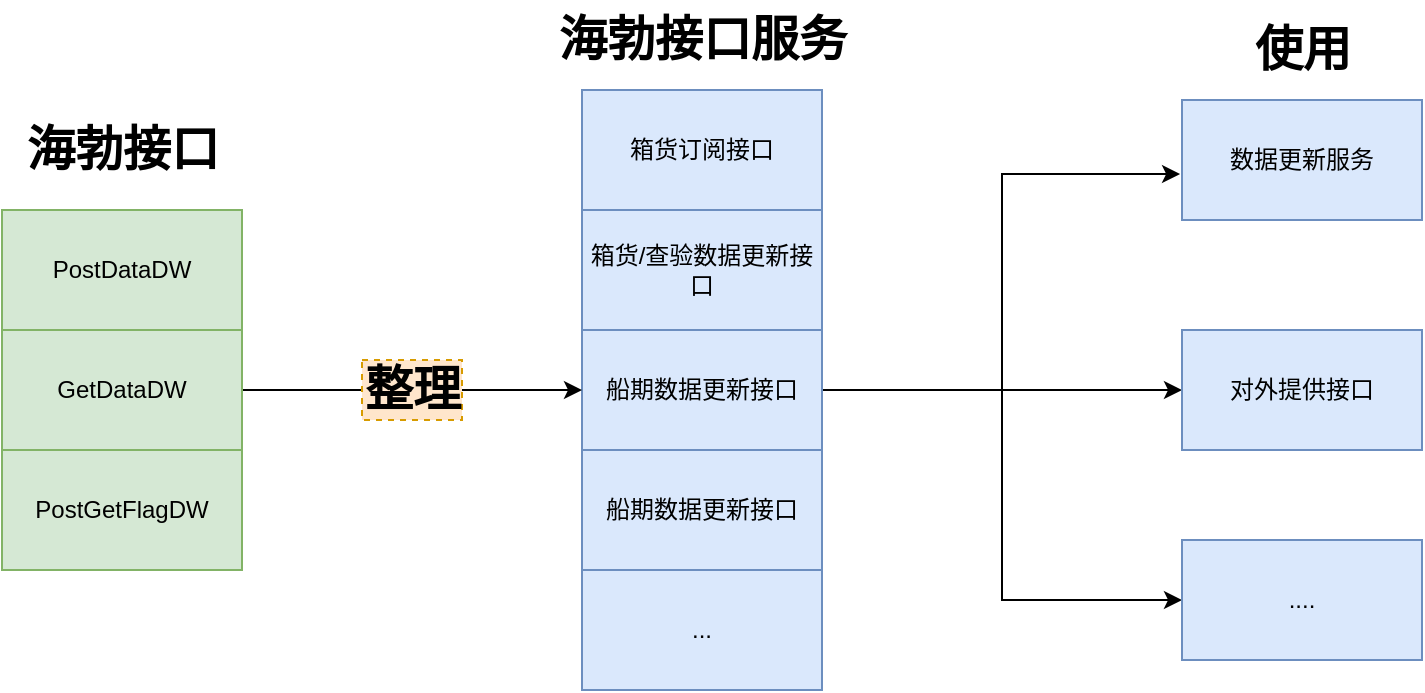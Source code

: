 <mxfile version="11.1.2" type="github"><diagram id="Ek4cbCrfANC3dlPXaLsI" name="第 1 页"><mxGraphModel dx="1422" dy="764" grid="1" gridSize="10" guides="1" tooltips="1" connect="1" arrows="1" fold="1" page="1" pageScale="1" pageWidth="827" pageHeight="1169" math="0" shadow="0"><root><mxCell id="0"/><mxCell id="1" parent="0"/><mxCell id="GDUPrF0IOg1riLhzmvj2-4" value="PostDataDW" style="rounded=0;whiteSpace=wrap;fillColor=#d5e8d4;strokeColor=#82b366;" parent="1" vertex="1"><mxGeometry x="50" y="155" width="120" height="60" as="geometry"/></mxCell><mxCell id="GDUPrF0IOg1riLhzmvj2-27" style="edgeStyle=orthogonalEdgeStyle;rounded=0;orthogonalLoop=1;jettySize=auto;html=1;fontSize=16;endArrow=none;endFill=0;" parent="1" source="GDUPrF0IOg1riLhzmvj2-5" target="GDUPrF0IOg1riLhzmvj2-18" edge="1"><mxGeometry relative="1" as="geometry"/></mxCell><mxCell id="GDUPrF0IOg1riLhzmvj2-5" value="GetDataDW" style="rounded=0;whiteSpace=wrap;fillColor=#d5e8d4;strokeColor=#82b366;" parent="1" vertex="1"><mxGeometry x="50" y="215" width="120" height="60" as="geometry"/></mxCell><mxCell id="GDUPrF0IOg1riLhzmvj2-6" value="PostGetFlagDW" style="rounded=0;whiteSpace=wrap;fillColor=#d5e8d4;strokeColor=#82b366;" parent="1" vertex="1"><mxGeometry x="50" y="275" width="120" height="60" as="geometry"/></mxCell><mxCell id="GDUPrF0IOg1riLhzmvj2-8" value="箱货订阅接口" style="rounded=0;whiteSpace=wrap;fillColor=#dae8fc;strokeColor=#6c8ebf;" parent="1" vertex="1"><mxGeometry x="340" y="95" width="120" height="60" as="geometry"/></mxCell><mxCell id="GDUPrF0IOg1riLhzmvj2-9" value="箱货/查验数据更新接口" style="rounded=0;whiteSpace=wrap;fillColor=#dae8fc;strokeColor=#6c8ebf;" parent="1" vertex="1"><mxGeometry x="340" y="155" width="120" height="60" as="geometry"/></mxCell><mxCell id="GDUPrF0IOg1riLhzmvj2-32" style="edgeStyle=orthogonalEdgeStyle;rounded=0;orthogonalLoop=1;jettySize=auto;html=1;entryX=-0.008;entryY=0.617;entryDx=0;entryDy=0;entryPerimeter=0;endArrow=classic;endFill=1;fontSize=16;" parent="1" source="GDUPrF0IOg1riLhzmvj2-10" target="GDUPrF0IOg1riLhzmvj2-29" edge="1"><mxGeometry relative="1" as="geometry"><Array as="points"><mxPoint x="550" y="245"/><mxPoint x="550" y="137"/></Array></mxGeometry></mxCell><mxCell id="GDUPrF0IOg1riLhzmvj2-34" style="edgeStyle=orthogonalEdgeStyle;rounded=0;orthogonalLoop=1;jettySize=auto;html=1;entryX=0;entryY=0.5;entryDx=0;entryDy=0;endArrow=classic;endFill=1;fontSize=16;" parent="1" source="GDUPrF0IOg1riLhzmvj2-10" target="GDUPrF0IOg1riLhzmvj2-31" edge="1"><mxGeometry relative="1" as="geometry"/></mxCell><mxCell id="GDUPrF0IOg1riLhzmvj2-35" style="edgeStyle=orthogonalEdgeStyle;rounded=0;orthogonalLoop=1;jettySize=auto;html=1;entryX=0;entryY=0.5;entryDx=0;entryDy=0;endArrow=classic;endFill=1;fontSize=16;" parent="1" source="GDUPrF0IOg1riLhzmvj2-10" target="GDUPrF0IOg1riLhzmvj2-33" edge="1"><mxGeometry relative="1" as="geometry"><Array as="points"><mxPoint x="550" y="245"/><mxPoint x="550" y="350"/></Array></mxGeometry></mxCell><mxCell id="GDUPrF0IOg1riLhzmvj2-10" value="船期数据更新接口" style="rounded=0;whiteSpace=wrap;fillColor=#dae8fc;strokeColor=#6c8ebf;" parent="1" vertex="1"><mxGeometry x="340" y="215" width="120" height="60" as="geometry"/></mxCell><mxCell id="GDUPrF0IOg1riLhzmvj2-26" style="edgeStyle=orthogonalEdgeStyle;rounded=0;orthogonalLoop=1;jettySize=auto;html=1;entryX=0;entryY=0.5;entryDx=0;entryDy=0;fontSize=16;" parent="1" source="GDUPrF0IOg1riLhzmvj2-18" target="GDUPrF0IOg1riLhzmvj2-10" edge="1"><mxGeometry relative="1" as="geometry"/></mxCell><mxCell id="GDUPrF0IOg1riLhzmvj2-18" value="整理" style="text;strokeColor=#d79b00;fillColor=#ffe6cc;html=1;fontSize=24;fontStyle=1;verticalAlign=middle;align=center;dashed=1;" parent="1" vertex="1"><mxGeometry x="230" y="230" width="50" height="30" as="geometry"/></mxCell><mxCell id="GDUPrF0IOg1riLhzmvj2-19" value="海勃接口" style="text;strokeColor=none;fillColor=none;html=1;fontSize=24;fontStyle=1;verticalAlign=middle;align=center;" parent="1" vertex="1"><mxGeometry x="60" y="105" width="100" height="40" as="geometry"/></mxCell><mxCell id="GDUPrF0IOg1riLhzmvj2-24" value="船期数据更新接口" style="rounded=0;whiteSpace=wrap;fillColor=#dae8fc;strokeColor=#6c8ebf;" parent="1" vertex="1"><mxGeometry x="340" y="275" width="120" height="60" as="geometry"/></mxCell><mxCell id="GDUPrF0IOg1riLhzmvj2-25" value="..." style="rounded=0;whiteSpace=wrap;fillColor=#dae8fc;strokeColor=#6c8ebf;" parent="1" vertex="1"><mxGeometry x="340" y="335" width="120" height="60" as="geometry"/></mxCell><mxCell id="GDUPrF0IOg1riLhzmvj2-28" value="海勃接口服务" style="text;strokeColor=none;fillColor=none;html=1;fontSize=24;fontStyle=1;verticalAlign=middle;align=center;" parent="1" vertex="1"><mxGeometry x="350" y="50" width="100" height="40" as="geometry"/></mxCell><mxCell id="GDUPrF0IOg1riLhzmvj2-29" value="数据更新服务" style="rounded=0;whiteSpace=wrap;fillColor=#dae8fc;strokeColor=#6c8ebf;" parent="1" vertex="1"><mxGeometry x="640" y="100" width="120" height="60" as="geometry"/></mxCell><mxCell id="GDUPrF0IOg1riLhzmvj2-31" value="对外提供接口" style="rounded=0;whiteSpace=wrap;fillColor=#dae8fc;strokeColor=#6c8ebf;" parent="1" vertex="1"><mxGeometry x="640" y="215" width="120" height="60" as="geometry"/></mxCell><mxCell id="GDUPrF0IOg1riLhzmvj2-33" value="...." style="rounded=0;whiteSpace=wrap;fillColor=#dae8fc;strokeColor=#6c8ebf;" parent="1" vertex="1"><mxGeometry x="640" y="320" width="120" height="60" as="geometry"/></mxCell><mxCell id="GDUPrF0IOg1riLhzmvj2-36" value="使用" style="text;strokeColor=none;fillColor=none;html=1;fontSize=24;fontStyle=1;verticalAlign=middle;align=center;" parent="1" vertex="1"><mxGeometry x="650" y="55" width="100" height="40" as="geometry"/></mxCell></root></mxGraphModel></diagram></mxfile>